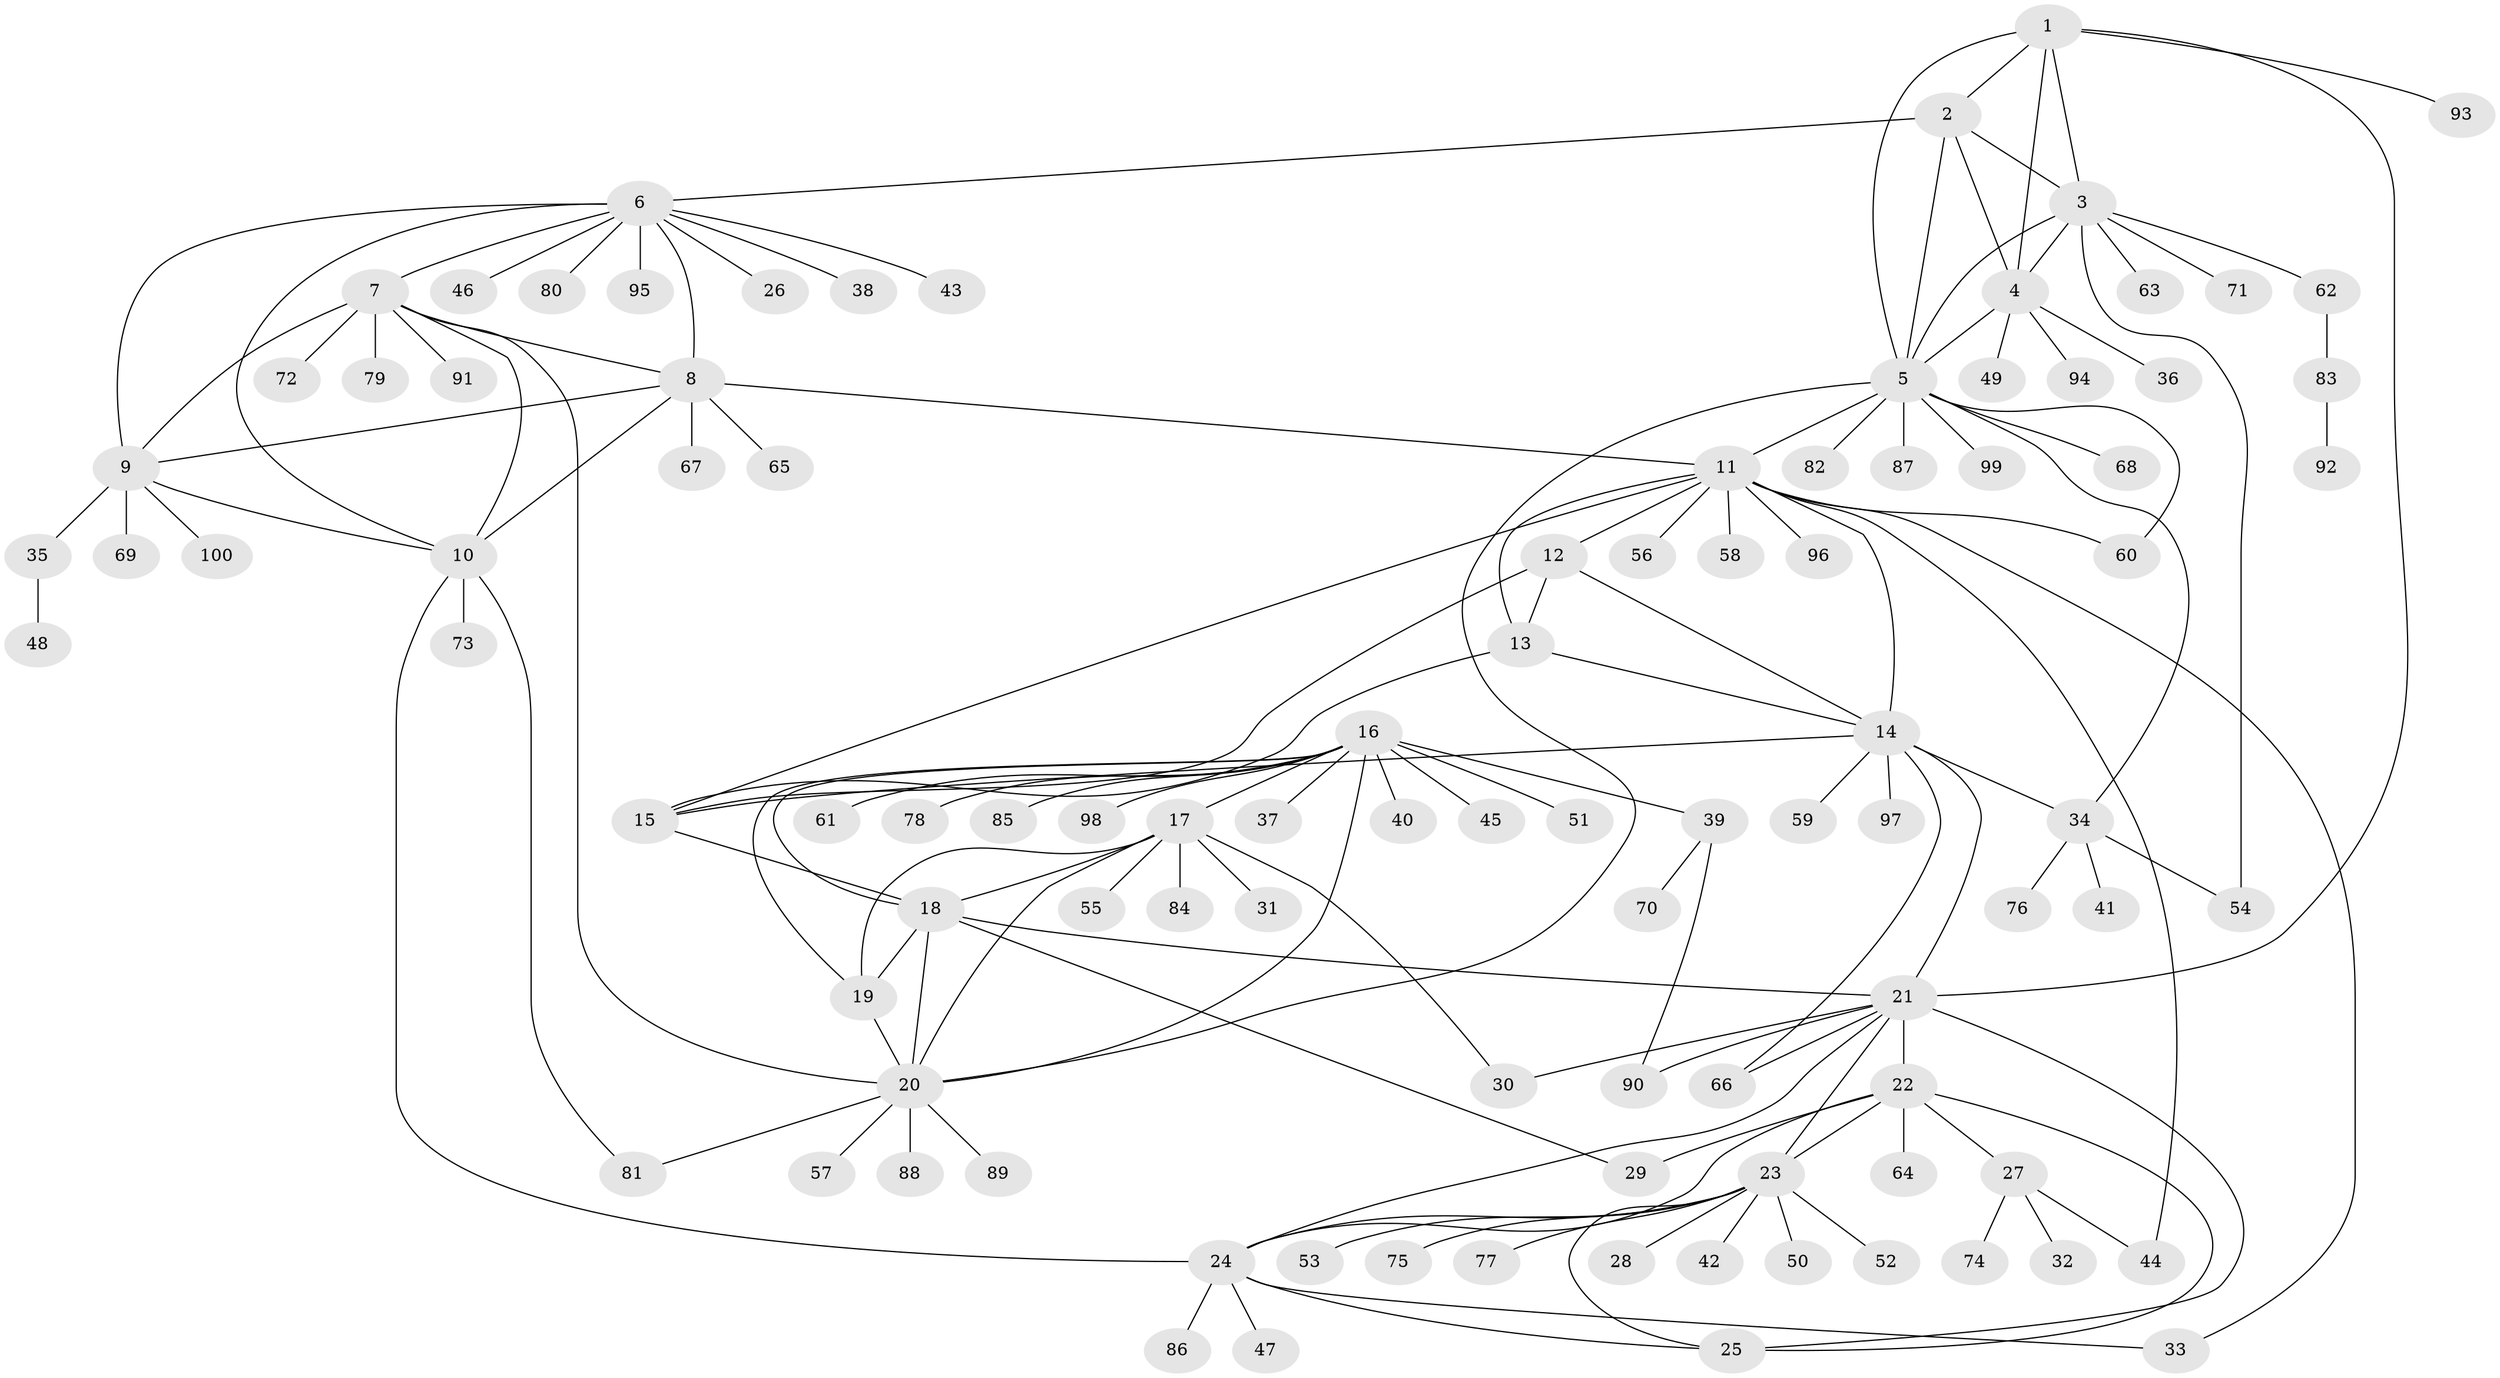 // Generated by graph-tools (version 1.1) at 2025/02/03/09/25 03:02:31]
// undirected, 100 vertices, 145 edges
graph export_dot {
graph [start="1"]
  node [color=gray90,style=filled];
  1;
  2;
  3;
  4;
  5;
  6;
  7;
  8;
  9;
  10;
  11;
  12;
  13;
  14;
  15;
  16;
  17;
  18;
  19;
  20;
  21;
  22;
  23;
  24;
  25;
  26;
  27;
  28;
  29;
  30;
  31;
  32;
  33;
  34;
  35;
  36;
  37;
  38;
  39;
  40;
  41;
  42;
  43;
  44;
  45;
  46;
  47;
  48;
  49;
  50;
  51;
  52;
  53;
  54;
  55;
  56;
  57;
  58;
  59;
  60;
  61;
  62;
  63;
  64;
  65;
  66;
  67;
  68;
  69;
  70;
  71;
  72;
  73;
  74;
  75;
  76;
  77;
  78;
  79;
  80;
  81;
  82;
  83;
  84;
  85;
  86;
  87;
  88;
  89;
  90;
  91;
  92;
  93;
  94;
  95;
  96;
  97;
  98;
  99;
  100;
  1 -- 2;
  1 -- 3;
  1 -- 4;
  1 -- 5;
  1 -- 21;
  1 -- 93;
  2 -- 3;
  2 -- 4;
  2 -- 5;
  2 -- 6;
  3 -- 4;
  3 -- 5;
  3 -- 54;
  3 -- 62;
  3 -- 63;
  3 -- 71;
  4 -- 5;
  4 -- 36;
  4 -- 49;
  4 -- 94;
  5 -- 11;
  5 -- 20;
  5 -- 34;
  5 -- 60;
  5 -- 68;
  5 -- 82;
  5 -- 87;
  5 -- 99;
  6 -- 7;
  6 -- 8;
  6 -- 9;
  6 -- 10;
  6 -- 26;
  6 -- 38;
  6 -- 43;
  6 -- 46;
  6 -- 80;
  6 -- 95;
  7 -- 8;
  7 -- 9;
  7 -- 10;
  7 -- 20;
  7 -- 72;
  7 -- 79;
  7 -- 91;
  8 -- 9;
  8 -- 10;
  8 -- 11;
  8 -- 65;
  8 -- 67;
  9 -- 10;
  9 -- 35;
  9 -- 69;
  9 -- 100;
  10 -- 24;
  10 -- 73;
  10 -- 81;
  11 -- 12;
  11 -- 13;
  11 -- 14;
  11 -- 15;
  11 -- 33;
  11 -- 44;
  11 -- 56;
  11 -- 58;
  11 -- 60;
  11 -- 96;
  12 -- 13;
  12 -- 14;
  12 -- 15;
  13 -- 14;
  13 -- 15;
  14 -- 15;
  14 -- 21;
  14 -- 34;
  14 -- 59;
  14 -- 66;
  14 -- 97;
  15 -- 18;
  16 -- 17;
  16 -- 18;
  16 -- 19;
  16 -- 20;
  16 -- 37;
  16 -- 39;
  16 -- 40;
  16 -- 45;
  16 -- 51;
  16 -- 61;
  16 -- 78;
  16 -- 85;
  16 -- 98;
  17 -- 18;
  17 -- 19;
  17 -- 20;
  17 -- 30;
  17 -- 31;
  17 -- 55;
  17 -- 84;
  18 -- 19;
  18 -- 20;
  18 -- 21;
  18 -- 29;
  19 -- 20;
  20 -- 57;
  20 -- 81;
  20 -- 88;
  20 -- 89;
  21 -- 22;
  21 -- 23;
  21 -- 24;
  21 -- 25;
  21 -- 30;
  21 -- 66;
  21 -- 90;
  22 -- 23;
  22 -- 24;
  22 -- 25;
  22 -- 27;
  22 -- 29;
  22 -- 64;
  23 -- 24;
  23 -- 25;
  23 -- 28;
  23 -- 42;
  23 -- 50;
  23 -- 52;
  23 -- 53;
  23 -- 75;
  23 -- 77;
  24 -- 25;
  24 -- 33;
  24 -- 47;
  24 -- 86;
  27 -- 32;
  27 -- 44;
  27 -- 74;
  34 -- 41;
  34 -- 54;
  34 -- 76;
  35 -- 48;
  39 -- 70;
  39 -- 90;
  62 -- 83;
  83 -- 92;
}
